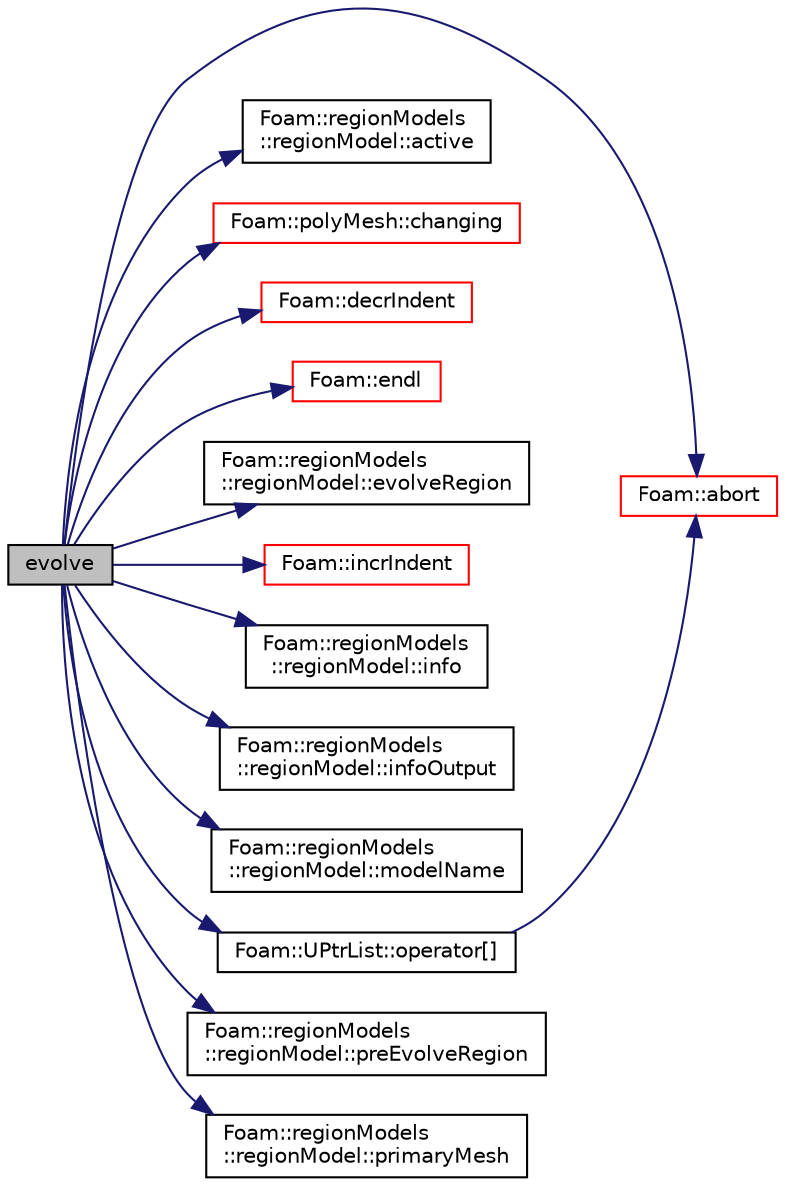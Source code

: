digraph "evolve"
{
  bgcolor="transparent";
  edge [fontname="Helvetica",fontsize="10",labelfontname="Helvetica",labelfontsize="10"];
  node [fontname="Helvetica",fontsize="10",shape=record];
  rankdir="LR";
  Node1 [label="evolve",height=0.2,width=0.4,color="black", fillcolor="grey75", style="filled", fontcolor="black"];
  Node1 -> Node2 [color="midnightblue",fontsize="10",style="solid",fontname="Helvetica"];
  Node2 [label="Foam::abort",height=0.2,width=0.4,color="red",URL="$a10893.html#a447107a607d03e417307c203fa5fb44b"];
  Node1 -> Node3 [color="midnightblue",fontsize="10",style="solid",fontname="Helvetica"];
  Node3 [label="Foam::regionModels\l::regionModel::active",height=0.2,width=0.4,color="black",URL="$a02189.html#ad8ea63c7079fa19ccd237449b6d4f150",tooltip="Return the active flag. "];
  Node1 -> Node4 [color="midnightblue",fontsize="10",style="solid",fontname="Helvetica"];
  Node4 [label="Foam::polyMesh::changing",height=0.2,width=0.4,color="red",URL="$a01957.html#a1585dc06b64657eac31abd0e385b0e2c",tooltip="Is mesh changing (topology changing and/or moving) "];
  Node1 -> Node5 [color="midnightblue",fontsize="10",style="solid",fontname="Helvetica"];
  Node5 [label="Foam::decrIndent",height=0.2,width=0.4,color="red",URL="$a10893.html#a1c3a44e035fae1cd9d5a4a60a7e1c32b",tooltip="Decrement the indent level. "];
  Node1 -> Node6 [color="midnightblue",fontsize="10",style="solid",fontname="Helvetica"];
  Node6 [label="Foam::endl",height=0.2,width=0.4,color="red",URL="$a10893.html#a2db8fe02a0d3909e9351bb4275b23ce4",tooltip="Add newline and flush stream. "];
  Node1 -> Node7 [color="midnightblue",fontsize="10",style="solid",fontname="Helvetica"];
  Node7 [label="Foam::regionModels\l::regionModel::evolveRegion",height=0.2,width=0.4,color="black",URL="$a02189.html#afde8f52457f90e83a4eaf49755c19ec9",tooltip="Evolve the region. "];
  Node1 -> Node8 [color="midnightblue",fontsize="10",style="solid",fontname="Helvetica"];
  Node8 [label="Foam::incrIndent",height=0.2,width=0.4,color="red",URL="$a10893.html#a5baff2b2334a238271b33f039e5dde5c",tooltip="Increment the indent level. "];
  Node1 -> Node9 [color="midnightblue",fontsize="10",style="solid",fontname="Helvetica"];
  Node9 [label="Foam::regionModels\l::regionModel::info",height=0.2,width=0.4,color="black",URL="$a02189.html#ac1b66fe77173de9e5e8542b2823d6071",tooltip="Provide some feedback. "];
  Node1 -> Node10 [color="midnightblue",fontsize="10",style="solid",fontname="Helvetica"];
  Node10 [label="Foam::regionModels\l::regionModel::infoOutput",height=0.2,width=0.4,color="black",URL="$a02189.html#a2cad9248d427c896fe05b1ce9e7244f1",tooltip="Return the information flag. "];
  Node1 -> Node11 [color="midnightblue",fontsize="10",style="solid",fontname="Helvetica"];
  Node11 [label="Foam::regionModels\l::regionModel::modelName",height=0.2,width=0.4,color="black",URL="$a02189.html#a3ad472647ea425c4ede26aa8e33e228b",tooltip="Return the model name. "];
  Node1 -> Node12 [color="midnightblue",fontsize="10",style="solid",fontname="Helvetica"];
  Node12 [label="Foam::UPtrList::operator[]",height=0.2,width=0.4,color="black",URL="$a02878.html#af15a484723b2f04f96702bd3b5fe2572",tooltip="Return element const reference. "];
  Node12 -> Node2 [color="midnightblue",fontsize="10",style="solid",fontname="Helvetica"];
  Node1 -> Node13 [color="midnightblue",fontsize="10",style="solid",fontname="Helvetica"];
  Node13 [label="Foam::regionModels\l::regionModel::preEvolveRegion",height=0.2,width=0.4,color="black",URL="$a02189.html#a97f68fddfa332c08747b539aa08b04f0",tooltip="Pre-evolve region. "];
  Node1 -> Node14 [color="midnightblue",fontsize="10",style="solid",fontname="Helvetica"];
  Node14 [label="Foam::regionModels\l::regionModel::primaryMesh",height=0.2,width=0.4,color="black",URL="$a02189.html#a3f74d6f26fb409562d28d2365d1bbf12",tooltip="Return the reference to the primary mesh database. "];
}
